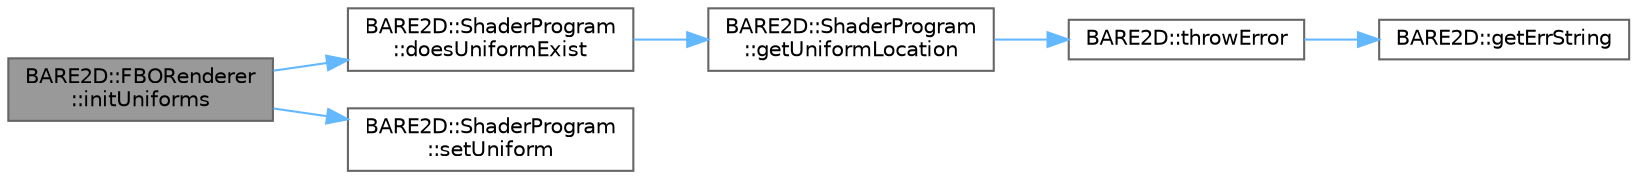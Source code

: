 digraph "BARE2D::FBORenderer::initUniforms"
{
 // INTERACTIVE_SVG=YES
 // LATEX_PDF_SIZE
  bgcolor="transparent";
  edge [fontname=Helvetica,fontsize=10,labelfontname=Helvetica,labelfontsize=10];
  node [fontname=Helvetica,fontsize=10,shape=box,height=0.2,width=0.4];
  rankdir="LR";
  Node1 [label="BARE2D::FBORenderer\l::initUniforms",height=0.2,width=0.4,color="gray40", fillcolor="grey60", style="filled", fontcolor="black",tooltip="Initializes all uniforms, such as colour attachments, depth attachments, etc."];
  Node1 -> Node2 [color="steelblue1",style="solid"];
  Node2 [label="BARE2D::ShaderProgram\l::doesUniformExist",height=0.2,width=0.4,color="grey40", fillcolor="white", style="filled",URL="$class_b_a_r_e2_d_1_1_shader_program.html#af711102689d9552b2b54c1c9da8f8589",tooltip=" "];
  Node2 -> Node3 [color="steelblue1",style="solid"];
  Node3 [label="BARE2D::ShaderProgram\l::getUniformLocation",height=0.2,width=0.4,color="grey40", fillcolor="white", style="filled",URL="$class_b_a_r_e2_d_1_1_shader_program.html#a080f32d28d14f94892d77edf1188e3c2",tooltip="Gets the location of a uniform in a program."];
  Node3 -> Node4 [color="steelblue1",style="solid"];
  Node4 [label="BARE2D::throwError",height=0.2,width=0.4,color="grey40", fillcolor="white", style="filled",URL="$namespace_b_a_r_e2_d.html#a0d8f8a98bf559e6d2eda28ae744f486c",tooltip="Throws an error silently. Adds it to the pile."];
  Node4 -> Node5 [color="steelblue1",style="solid"];
  Node5 [label="BARE2D::getErrString",height=0.2,width=0.4,color="grey40", fillcolor="white", style="filled",URL="$namespace_b_a_r_e2_d.html#a7951c5decc1f7edc3c4f78ed2f579c85",tooltip="Returns the string representing/explaining the error that occurred."];
  Node1 -> Node6 [color="steelblue1",style="solid"];
  Node6 [label="BARE2D::ShaderProgram\l::setUniform",height=0.2,width=0.4,color="grey40", fillcolor="white", style="filled",URL="$class_b_a_r_e2_d_1_1_shader_program.html#a70aa79c9886b261f8380985ca20a487d",tooltip="A generalized wrapper to find and set a uniform for this shader."];
}
